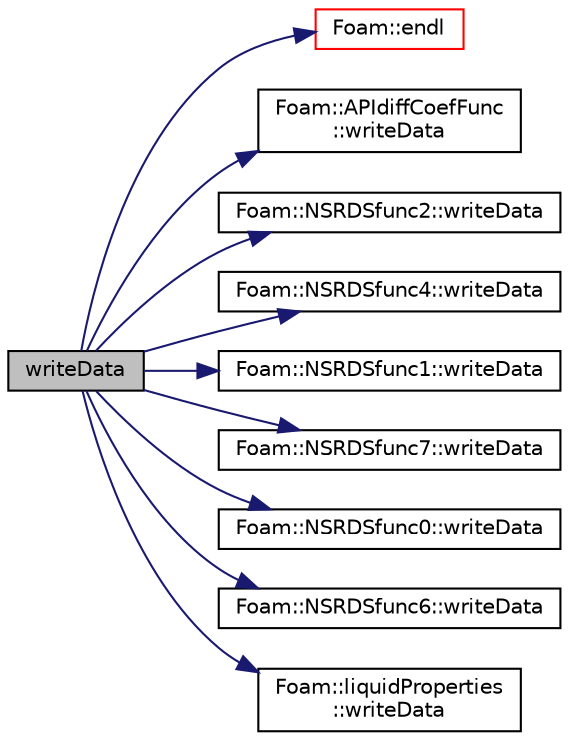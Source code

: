 digraph "writeData"
{
  bgcolor="transparent";
  edge [fontname="Helvetica",fontsize="10",labelfontname="Helvetica",labelfontsize="10"];
  node [fontname="Helvetica",fontsize="10",shape=record];
  rankdir="LR";
  Node141 [label="writeData",height=0.2,width=0.4,color="black", fillcolor="grey75", style="filled", fontcolor="black"];
  Node141 -> Node142 [color="midnightblue",fontsize="10",style="solid",fontname="Helvetica"];
  Node142 [label="Foam::endl",height=0.2,width=0.4,color="red",URL="$a21851.html#a2db8fe02a0d3909e9351bb4275b23ce4",tooltip="Add newline and flush stream. "];
  Node141 -> Node144 [color="midnightblue",fontsize="10",style="solid",fontname="Helvetica"];
  Node144 [label="Foam::APIdiffCoefFunc\l::writeData",height=0.2,width=0.4,color="black",URL="$a31765.html#a4a9a5e81ef203c89a365d47f0acc39b9",tooltip="Write the function coefficients. "];
  Node141 -> Node145 [color="midnightblue",fontsize="10",style="solid",fontname="Helvetica"];
  Node145 [label="Foam::NSRDSfunc2::writeData",height=0.2,width=0.4,color="black",URL="$a31781.html#a4a9a5e81ef203c89a365d47f0acc39b9",tooltip="Write the function coefficients. "];
  Node141 -> Node146 [color="midnightblue",fontsize="10",style="solid",fontname="Helvetica"];
  Node146 [label="Foam::NSRDSfunc4::writeData",height=0.2,width=0.4,color="black",URL="$a31789.html#a4a9a5e81ef203c89a365d47f0acc39b9",tooltip="Write the function coefficients. "];
  Node141 -> Node147 [color="midnightblue",fontsize="10",style="solid",fontname="Helvetica"];
  Node147 [label="Foam::NSRDSfunc1::writeData",height=0.2,width=0.4,color="black",URL="$a31773.html#a4a9a5e81ef203c89a365d47f0acc39b9",tooltip="Write the function coefficients. "];
  Node141 -> Node148 [color="midnightblue",fontsize="10",style="solid",fontname="Helvetica"];
  Node148 [label="Foam::NSRDSfunc7::writeData",height=0.2,width=0.4,color="black",URL="$a31801.html#a4a9a5e81ef203c89a365d47f0acc39b9",tooltip="Write the function coefficients. "];
  Node141 -> Node149 [color="midnightblue",fontsize="10",style="solid",fontname="Helvetica"];
  Node149 [label="Foam::NSRDSfunc0::writeData",height=0.2,width=0.4,color="black",URL="$a31769.html#a4a9a5e81ef203c89a365d47f0acc39b9",tooltip="Write the function coefficients. "];
  Node141 -> Node150 [color="midnightblue",fontsize="10",style="solid",fontname="Helvetica"];
  Node150 [label="Foam::NSRDSfunc6::writeData",height=0.2,width=0.4,color="black",URL="$a31797.html#a4a9a5e81ef203c89a365d47f0acc39b9",tooltip="Write the function coefficients. "];
  Node141 -> Node151 [color="midnightblue",fontsize="10",style="solid",fontname="Helvetica"];
  Node151 [label="Foam::liquidProperties\l::writeData",height=0.2,width=0.4,color="black",URL="$a31289.html#a4a9a5e81ef203c89a365d47f0acc39b9",tooltip="Write the function coefficients. "];
}
